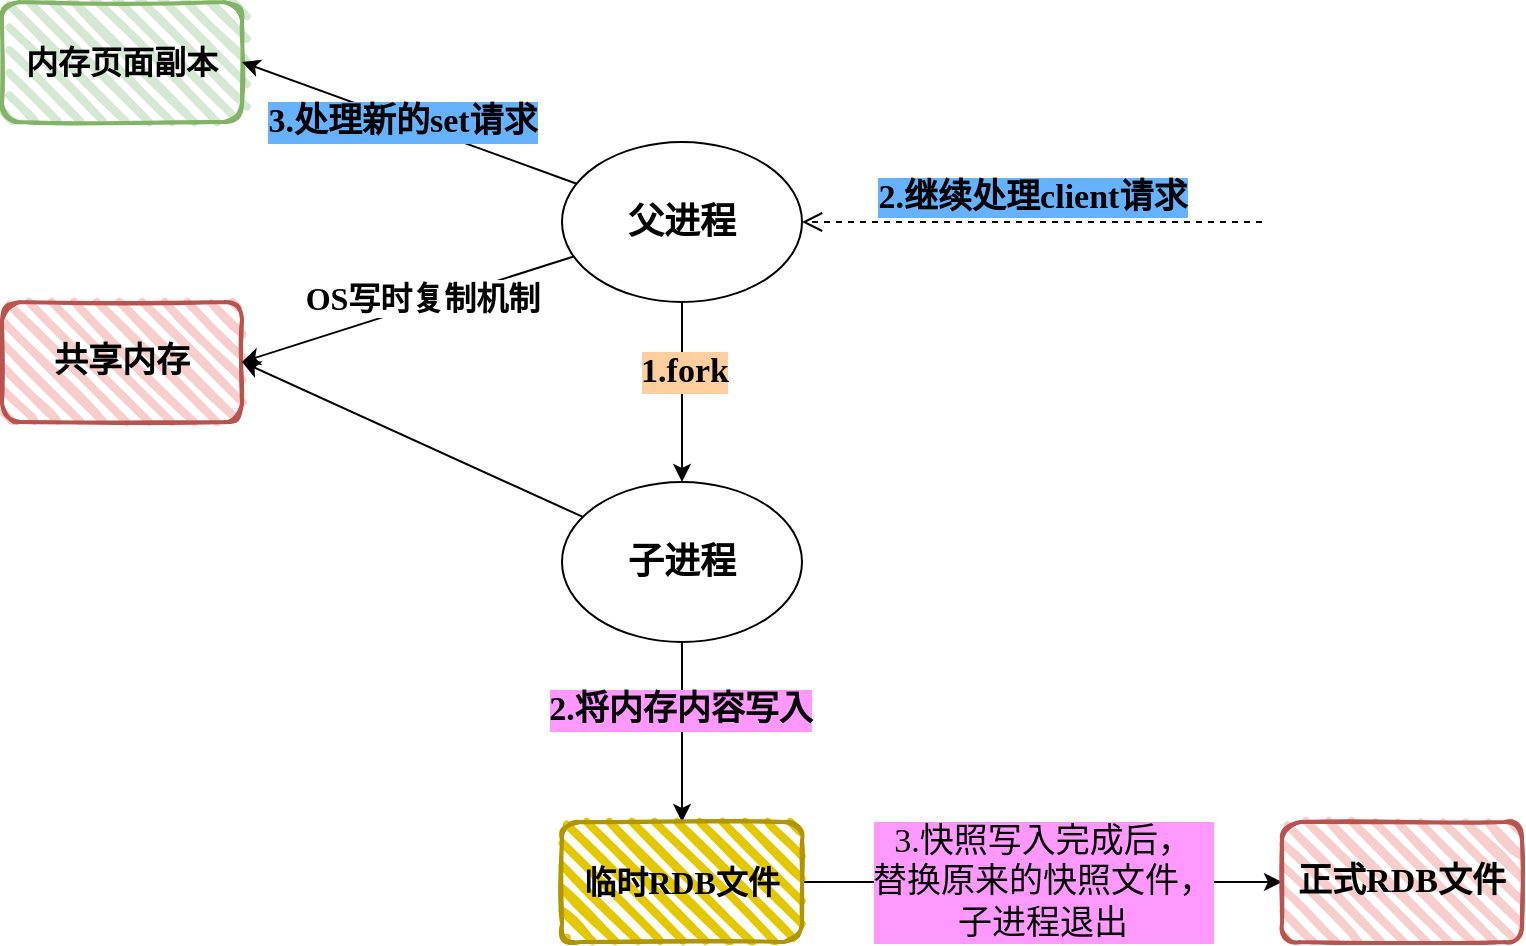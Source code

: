 <mxfile version="15.2.9" type="github">
  <diagram id="BCK9ZwTZw40-VUul3DNZ" name="第 1 页">
    <mxGraphModel dx="1422" dy="762" grid="1" gridSize="10" guides="1" tooltips="1" connect="1" arrows="1" fold="1" page="0" pageScale="1" pageWidth="1169" pageHeight="827" math="0" shadow="0">
      <root>
        <mxCell id="0" />
        <mxCell id="1" parent="0" />
        <mxCell id="S5fi06HRl-xo2FW4MfJV-11" style="edgeStyle=orthogonalEdgeStyle;rounded=0;orthogonalLoop=1;jettySize=auto;html=1;exitX=0.5;exitY=1;exitDx=0;exitDy=0;fontFamily=Comic Sans MS;fontSize=14;" edge="1" parent="1" source="S5fi06HRl-xo2FW4MfJV-1" target="S5fi06HRl-xo2FW4MfJV-4">
          <mxGeometry relative="1" as="geometry" />
        </mxCell>
        <mxCell id="S5fi06HRl-xo2FW4MfJV-12" value="1.fork" style="edgeLabel;html=1;align=center;verticalAlign=middle;resizable=0;points=[];fontSize=17;fontFamily=Comic Sans MS;fontStyle=1;labelBackgroundColor=#FFCE9F;" vertex="1" connectable="0" parent="S5fi06HRl-xo2FW4MfJV-11">
          <mxGeometry x="-0.222" y="1" relative="1" as="geometry">
            <mxPoint as="offset" />
          </mxGeometry>
        </mxCell>
        <mxCell id="S5fi06HRl-xo2FW4MfJV-1" value="&lt;font style=&quot;font-size: 18px&quot;&gt;&lt;b&gt;父进程&lt;/b&gt;&lt;/font&gt;" style="ellipse;whiteSpace=wrap;html=1;fontFamily=Comic Sans MS;" vertex="1" parent="1">
          <mxGeometry x="420" y="130" width="120" height="80" as="geometry" />
        </mxCell>
        <mxCell id="S5fi06HRl-xo2FW4MfJV-2" value="&lt;p&gt;&lt;font style=&quot;font-size: 16px&quot; face=&quot;Comic Sans MS&quot;&gt;&lt;b&gt;内存页面副本&lt;/b&gt;&lt;/font&gt;&lt;/p&gt;" style="rounded=1;whiteSpace=wrap;html=1;strokeWidth=2;fillWeight=4;hachureGap=8;hachureAngle=45;fillColor=#d5e8d4;sketch=1;strokeColor=#82b366;" vertex="1" parent="1">
          <mxGeometry x="140" y="60" width="120" height="60" as="geometry" />
        </mxCell>
        <mxCell id="S5fi06HRl-xo2FW4MfJV-3" value="&lt;font style=&quot;font-size: 17px&quot;&gt;&lt;b&gt;共享内存&lt;/b&gt;&lt;/font&gt;" style="rounded=1;whiteSpace=wrap;html=1;strokeWidth=2;fillWeight=4;hachureGap=8;hachureAngle=45;fillColor=#f8cecc;sketch=1;strokeColor=#b85450;fontFamily=Comic Sans MS;" vertex="1" parent="1">
          <mxGeometry x="140" y="210" width="120" height="60" as="geometry" />
        </mxCell>
        <mxCell id="S5fi06HRl-xo2FW4MfJV-19" style="edgeStyle=orthogonalEdgeStyle;rounded=0;orthogonalLoop=1;jettySize=auto;html=1;exitX=0.5;exitY=1;exitDx=0;exitDy=0;entryX=0.5;entryY=0;entryDx=0;entryDy=0;fontFamily=Comic Sans MS;fontSize=17;" edge="1" parent="1" source="S5fi06HRl-xo2FW4MfJV-4" target="S5fi06HRl-xo2FW4MfJV-18">
          <mxGeometry relative="1" as="geometry" />
        </mxCell>
        <mxCell id="S5fi06HRl-xo2FW4MfJV-20" value="2.将内存内容写入" style="edgeLabel;html=1;align=center;verticalAlign=middle;resizable=0;points=[];fontSize=17;fontFamily=Comic Sans MS;fontStyle=1;labelBackgroundColor=#FF99FF;" vertex="1" connectable="0" parent="S5fi06HRl-xo2FW4MfJV-19">
          <mxGeometry x="-0.244" y="-1" relative="1" as="geometry">
            <mxPoint as="offset" />
          </mxGeometry>
        </mxCell>
        <mxCell id="S5fi06HRl-xo2FW4MfJV-4" value="&lt;font style=&quot;font-size: 18px&quot;&gt;&lt;b&gt;子进程&lt;/b&gt;&lt;/font&gt;" style="ellipse;whiteSpace=wrap;html=1;fontFamily=Comic Sans MS;" vertex="1" parent="1">
          <mxGeometry x="420" y="300" width="120" height="80" as="geometry" />
        </mxCell>
        <mxCell id="S5fi06HRl-xo2FW4MfJV-8" value="" style="endArrow=classic;html=1;fontFamily=Comic Sans MS;entryX=1;entryY=0.5;entryDx=0;entryDy=0;" edge="1" parent="1" source="S5fi06HRl-xo2FW4MfJV-1" target="S5fi06HRl-xo2FW4MfJV-3">
          <mxGeometry width="50" height="50" relative="1" as="geometry">
            <mxPoint x="460" y="251.04" as="sourcePoint" />
            <mxPoint x="273" y="190" as="targetPoint" />
          </mxGeometry>
        </mxCell>
        <mxCell id="S5fi06HRl-xo2FW4MfJV-10" value="OS写时复制机制" style="edgeLabel;html=1;align=center;verticalAlign=middle;resizable=0;points=[];fontFamily=Comic Sans MS;fontStyle=1;fontSize=16;" vertex="1" connectable="0" parent="S5fi06HRl-xo2FW4MfJV-8">
          <mxGeometry x="-0.174" y="-1" relative="1" as="geometry">
            <mxPoint x="-7" as="offset" />
          </mxGeometry>
        </mxCell>
        <mxCell id="S5fi06HRl-xo2FW4MfJV-9" value="" style="endArrow=classic;html=1;fontFamily=Comic Sans MS;entryX=1;entryY=0.5;entryDx=0;entryDy=0;" edge="1" parent="1" source="S5fi06HRl-xo2FW4MfJV-1" target="S5fi06HRl-xo2FW4MfJV-2">
          <mxGeometry width="50" height="50" relative="1" as="geometry">
            <mxPoint x="435.851" y="89.999" as="sourcePoint" />
            <mxPoint x="270" y="142.77" as="targetPoint" />
          </mxGeometry>
        </mxCell>
        <mxCell id="S5fi06HRl-xo2FW4MfJV-17" value="3.处理新的set请求" style="edgeLabel;html=1;align=center;verticalAlign=middle;resizable=0;points=[];fontSize=17;fontFamily=Comic Sans MS;fontStyle=1;labelBackgroundColor=#66B2FF;" vertex="1" connectable="0" parent="S5fi06HRl-xo2FW4MfJV-9">
          <mxGeometry x="0.283" y="-3" relative="1" as="geometry">
            <mxPoint x="19" y="11" as="offset" />
          </mxGeometry>
        </mxCell>
        <mxCell id="S5fi06HRl-xo2FW4MfJV-14" value="" style="endArrow=classic;html=1;fontFamily=Comic Sans MS;fontSize=14;entryX=1;entryY=0.5;entryDx=0;entryDy=0;" edge="1" parent="1" source="S5fi06HRl-xo2FW4MfJV-4" target="S5fi06HRl-xo2FW4MfJV-3">
          <mxGeometry width="50" height="50" relative="1" as="geometry">
            <mxPoint x="290" y="330" as="sourcePoint" />
            <mxPoint x="340" y="280" as="targetPoint" />
          </mxGeometry>
        </mxCell>
        <mxCell id="S5fi06HRl-xo2FW4MfJV-16" value="2.继续处理client请求" style="html=1;verticalAlign=bottom;endArrow=open;dashed=1;endSize=8;fontFamily=Comic Sans MS;fontSize=17;entryX=1;entryY=0.5;entryDx=0;entryDy=0;fontStyle=1;labelBackgroundColor=#66B2FF;" edge="1" parent="1" target="S5fi06HRl-xo2FW4MfJV-1">
          <mxGeometry relative="1" as="geometry">
            <mxPoint x="770" y="170" as="sourcePoint" />
            <mxPoint x="600" y="170" as="targetPoint" />
          </mxGeometry>
        </mxCell>
        <mxCell id="S5fi06HRl-xo2FW4MfJV-22" style="edgeStyle=orthogonalEdgeStyle;rounded=0;orthogonalLoop=1;jettySize=auto;html=1;exitX=1;exitY=0.5;exitDx=0;exitDy=0;fontFamily=Comic Sans MS;fontSize=17;entryX=0;entryY=0.5;entryDx=0;entryDy=0;" edge="1" parent="1" source="S5fi06HRl-xo2FW4MfJV-18" target="S5fi06HRl-xo2FW4MfJV-23">
          <mxGeometry relative="1" as="geometry">
            <mxPoint x="740" y="500" as="targetPoint" />
          </mxGeometry>
        </mxCell>
        <mxCell id="S5fi06HRl-xo2FW4MfJV-24" value="3.快照写入完成后，&lt;br&gt;替换原来的快照文件，&lt;br&gt;子进程退出" style="edgeLabel;html=1;align=center;verticalAlign=middle;resizable=0;points=[];fontSize=17;fontFamily=Comic Sans MS;labelBackgroundColor=#FF99FF;" vertex="1" connectable="0" parent="S5fi06HRl-xo2FW4MfJV-22">
          <mxGeometry x="-0.21" y="1" relative="1" as="geometry">
            <mxPoint x="25" y="1" as="offset" />
          </mxGeometry>
        </mxCell>
        <mxCell id="S5fi06HRl-xo2FW4MfJV-18" value="&lt;p&gt;&lt;font style=&quot;font-size: 16px&quot; face=&quot;Comic Sans MS&quot;&gt;&lt;b&gt;临时RDB文件&lt;/b&gt;&lt;/font&gt;&lt;/p&gt;" style="rounded=1;whiteSpace=wrap;html=1;strokeWidth=2;fillWeight=4;hachureGap=8;hachureAngle=45;fillColor=#e3c800;sketch=1;strokeColor=#B09500;fontColor=#000000;" vertex="1" parent="1">
          <mxGeometry x="420" y="470" width="120" height="60" as="geometry" />
        </mxCell>
        <mxCell id="S5fi06HRl-xo2FW4MfJV-23" value="&lt;font style=&quot;font-size: 17px&quot;&gt;&lt;b&gt;正式RDB文件&lt;/b&gt;&lt;/font&gt;" style="rounded=1;whiteSpace=wrap;html=1;strokeWidth=2;fillWeight=4;hachureGap=8;hachureAngle=45;fillColor=#f8cecc;sketch=1;strokeColor=#b85450;fontFamily=Comic Sans MS;" vertex="1" parent="1">
          <mxGeometry x="780" y="470" width="120" height="60" as="geometry" />
        </mxCell>
      </root>
    </mxGraphModel>
  </diagram>
</mxfile>
